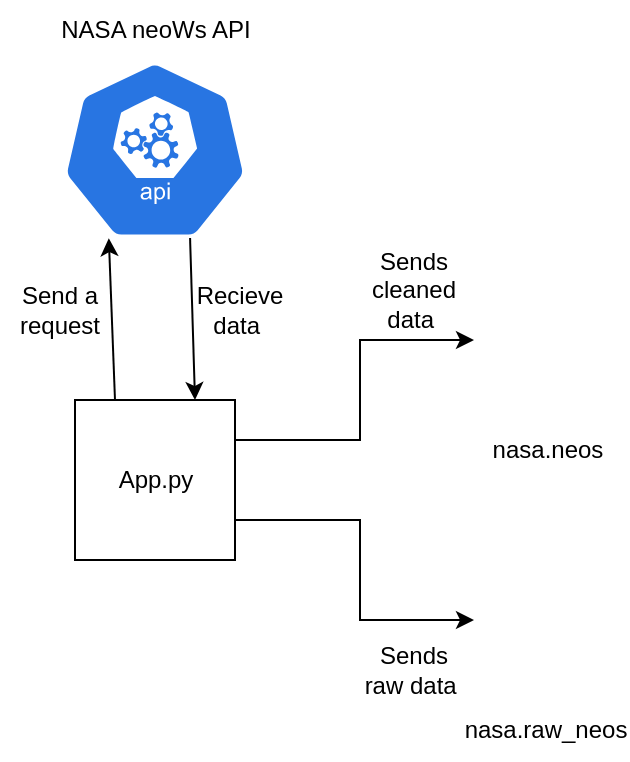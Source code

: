 <mxfile version="21.3.6" type="github">
  <diagram id="C5RBs43oDa-KdzZeNtuy" name="Page-1">
    <mxGraphModel dx="1242" dy="725" grid="1" gridSize="10" guides="1" tooltips="1" connect="1" arrows="1" fold="1" page="1" pageScale="1" pageWidth="827" pageHeight="1169" math="0" shadow="0">
      <root>
        <mxCell id="WIyWlLk6GJQsqaUBKTNV-0" />
        <mxCell id="WIyWlLk6GJQsqaUBKTNV-1" parent="WIyWlLk6GJQsqaUBKTNV-0" />
        <mxCell id="7yxY5Xhsj-0c3NoLU8v4-0" value="" style="sketch=0;html=1;dashed=0;whitespace=wrap;fillColor=#2875E2;strokeColor=#ffffff;points=[[0.005,0.63,0],[0.1,0.2,0],[0.9,0.2,0],[0.5,0,0],[0.995,0.63,0],[0.72,0.99,0],[0.5,1,0],[0.28,0.99,0]];verticalLabelPosition=bottom;align=center;verticalAlign=top;shape=mxgraph.kubernetes.icon;prIcon=api" vertex="1" parent="WIyWlLk6GJQsqaUBKTNV-1">
          <mxGeometry x="165" y="70" width="105" height="90" as="geometry" />
        </mxCell>
        <mxCell id="7yxY5Xhsj-0c3NoLU8v4-1" value="NASA neoWs API" style="text;html=1;strokeColor=none;fillColor=none;align=center;verticalAlign=middle;whiteSpace=wrap;rounded=0;" vertex="1" parent="WIyWlLk6GJQsqaUBKTNV-1">
          <mxGeometry x="157.5" y="40" width="120" height="30" as="geometry" />
        </mxCell>
        <mxCell id="7yxY5Xhsj-0c3NoLU8v4-2" value="" style="endArrow=classic;html=1;rounded=0;entryX=0.75;entryY=0;entryDx=0;entryDy=0;exitX=0.667;exitY=0.989;exitDx=0;exitDy=0;exitPerimeter=0;" edge="1" parent="WIyWlLk6GJQsqaUBKTNV-1" source="7yxY5Xhsj-0c3NoLU8v4-0" target="7yxY5Xhsj-0c3NoLU8v4-4">
          <mxGeometry width="50" height="50" relative="1" as="geometry">
            <mxPoint x="270" y="170" as="sourcePoint" />
            <mxPoint x="440" y="350" as="targetPoint" />
          </mxGeometry>
        </mxCell>
        <mxCell id="7yxY5Xhsj-0c3NoLU8v4-3" value="" style="endArrow=classic;html=1;rounded=0;exitX=0.25;exitY=0;exitDx=0;exitDy=0;entryX=0.28;entryY=0.99;entryDx=0;entryDy=0;entryPerimeter=0;" edge="1" parent="WIyWlLk6GJQsqaUBKTNV-1" source="7yxY5Xhsj-0c3NoLU8v4-4" target="7yxY5Xhsj-0c3NoLU8v4-0">
          <mxGeometry width="50" height="50" relative="1" as="geometry">
            <mxPoint x="310" y="250" as="sourcePoint" />
            <mxPoint x="360" y="200" as="targetPoint" />
          </mxGeometry>
        </mxCell>
        <mxCell id="7yxY5Xhsj-0c3NoLU8v4-4" value="App.py" style="whiteSpace=wrap;html=1;aspect=fixed;" vertex="1" parent="WIyWlLk6GJQsqaUBKTNV-1">
          <mxGeometry x="177.5" y="240" width="80" height="80" as="geometry" />
        </mxCell>
        <mxCell id="7yxY5Xhsj-0c3NoLU8v4-5" value="Send a request" style="text;html=1;strokeColor=none;fillColor=none;align=center;verticalAlign=middle;whiteSpace=wrap;rounded=0;" vertex="1" parent="WIyWlLk6GJQsqaUBKTNV-1">
          <mxGeometry x="140" y="180" width="60" height="30" as="geometry" />
        </mxCell>
        <mxCell id="7yxY5Xhsj-0c3NoLU8v4-6" value="Recieve data&amp;nbsp;" style="text;html=1;strokeColor=none;fillColor=none;align=center;verticalAlign=middle;whiteSpace=wrap;rounded=0;" vertex="1" parent="WIyWlLk6GJQsqaUBKTNV-1">
          <mxGeometry x="230" y="180" width="60" height="30" as="geometry" />
        </mxCell>
        <mxCell id="7yxY5Xhsj-0c3NoLU8v4-8" value="" style="shape=image;verticalLabelPosition=bottom;labelBackgroundColor=default;verticalAlign=top;aspect=fixed;imageAspect=0;image=https://servicenav.coservit.com/wp-content/uploads/2022/05/18-1.jpg;clipPath=inset(7.67% 11.33% 8.33% 12.33%);" vertex="1" parent="WIyWlLk6GJQsqaUBKTNV-1">
          <mxGeometry x="377" y="170" width="72.698" height="80" as="geometry" />
        </mxCell>
        <mxCell id="7yxY5Xhsj-0c3NoLU8v4-9" value="" style="endArrow=classic;html=1;rounded=0;exitX=1;exitY=0.25;exitDx=0;exitDy=0;" edge="1" parent="WIyWlLk6GJQsqaUBKTNV-1" source="7yxY5Xhsj-0c3NoLU8v4-4" target="7yxY5Xhsj-0c3NoLU8v4-8">
          <mxGeometry width="50" height="50" relative="1" as="geometry">
            <mxPoint x="390" y="400" as="sourcePoint" />
            <mxPoint x="440" y="350" as="targetPoint" />
            <Array as="points">
              <mxPoint x="320" y="260" />
              <mxPoint x="320" y="210" />
            </Array>
          </mxGeometry>
        </mxCell>
        <mxCell id="7yxY5Xhsj-0c3NoLU8v4-10" value="Sends&lt;br&gt;cleaned data&amp;nbsp;" style="text;html=1;strokeColor=none;fillColor=none;align=center;verticalAlign=middle;whiteSpace=wrap;rounded=0;" vertex="1" parent="WIyWlLk6GJQsqaUBKTNV-1">
          <mxGeometry x="317" y="170" width="60" height="30" as="geometry" />
        </mxCell>
        <mxCell id="7yxY5Xhsj-0c3NoLU8v4-11" value="nasa.neos" style="text;html=1;strokeColor=none;fillColor=none;align=center;verticalAlign=middle;whiteSpace=wrap;rounded=0;" vertex="1" parent="WIyWlLk6GJQsqaUBKTNV-1">
          <mxGeometry x="384" y="250" width="60" height="30" as="geometry" />
        </mxCell>
        <mxCell id="7yxY5Xhsj-0c3NoLU8v4-12" value="" style="shape=image;verticalLabelPosition=bottom;labelBackgroundColor=default;verticalAlign=top;aspect=fixed;imageAspect=0;image=https://servicenav.coservit.com/wp-content/uploads/2022/05/18-1.jpg;clipPath=inset(7.67% 11.33% 8.33% 12.33%);" vertex="1" parent="WIyWlLk6GJQsqaUBKTNV-1">
          <mxGeometry x="377" y="310" width="72.698" height="80" as="geometry" />
        </mxCell>
        <mxCell id="7yxY5Xhsj-0c3NoLU8v4-13" value="nasa.raw_neos" style="text;html=1;strokeColor=none;fillColor=none;align=center;verticalAlign=middle;whiteSpace=wrap;rounded=0;" vertex="1" parent="WIyWlLk6GJQsqaUBKTNV-1">
          <mxGeometry x="383.35" y="390" width="60" height="30" as="geometry" />
        </mxCell>
        <mxCell id="7yxY5Xhsj-0c3NoLU8v4-14" value="" style="endArrow=classic;html=1;rounded=0;exitX=1;exitY=0.75;exitDx=0;exitDy=0;entryX=0;entryY=0.5;entryDx=0;entryDy=0;" edge="1" parent="WIyWlLk6GJQsqaUBKTNV-1" source="7yxY5Xhsj-0c3NoLU8v4-4" target="7yxY5Xhsj-0c3NoLU8v4-12">
          <mxGeometry width="50" height="50" relative="1" as="geometry">
            <mxPoint x="390" y="400" as="sourcePoint" />
            <mxPoint x="440" y="350" as="targetPoint" />
            <Array as="points">
              <mxPoint x="320" y="300" />
              <mxPoint x="320" y="350" />
            </Array>
          </mxGeometry>
        </mxCell>
        <mxCell id="7yxY5Xhsj-0c3NoLU8v4-15" value="Sends&lt;br&gt;raw data&amp;nbsp;" style="text;html=1;strokeColor=none;fillColor=none;align=center;verticalAlign=middle;whiteSpace=wrap;rounded=0;" vertex="1" parent="WIyWlLk6GJQsqaUBKTNV-1">
          <mxGeometry x="317" y="360" width="60" height="30" as="geometry" />
        </mxCell>
      </root>
    </mxGraphModel>
  </diagram>
</mxfile>
